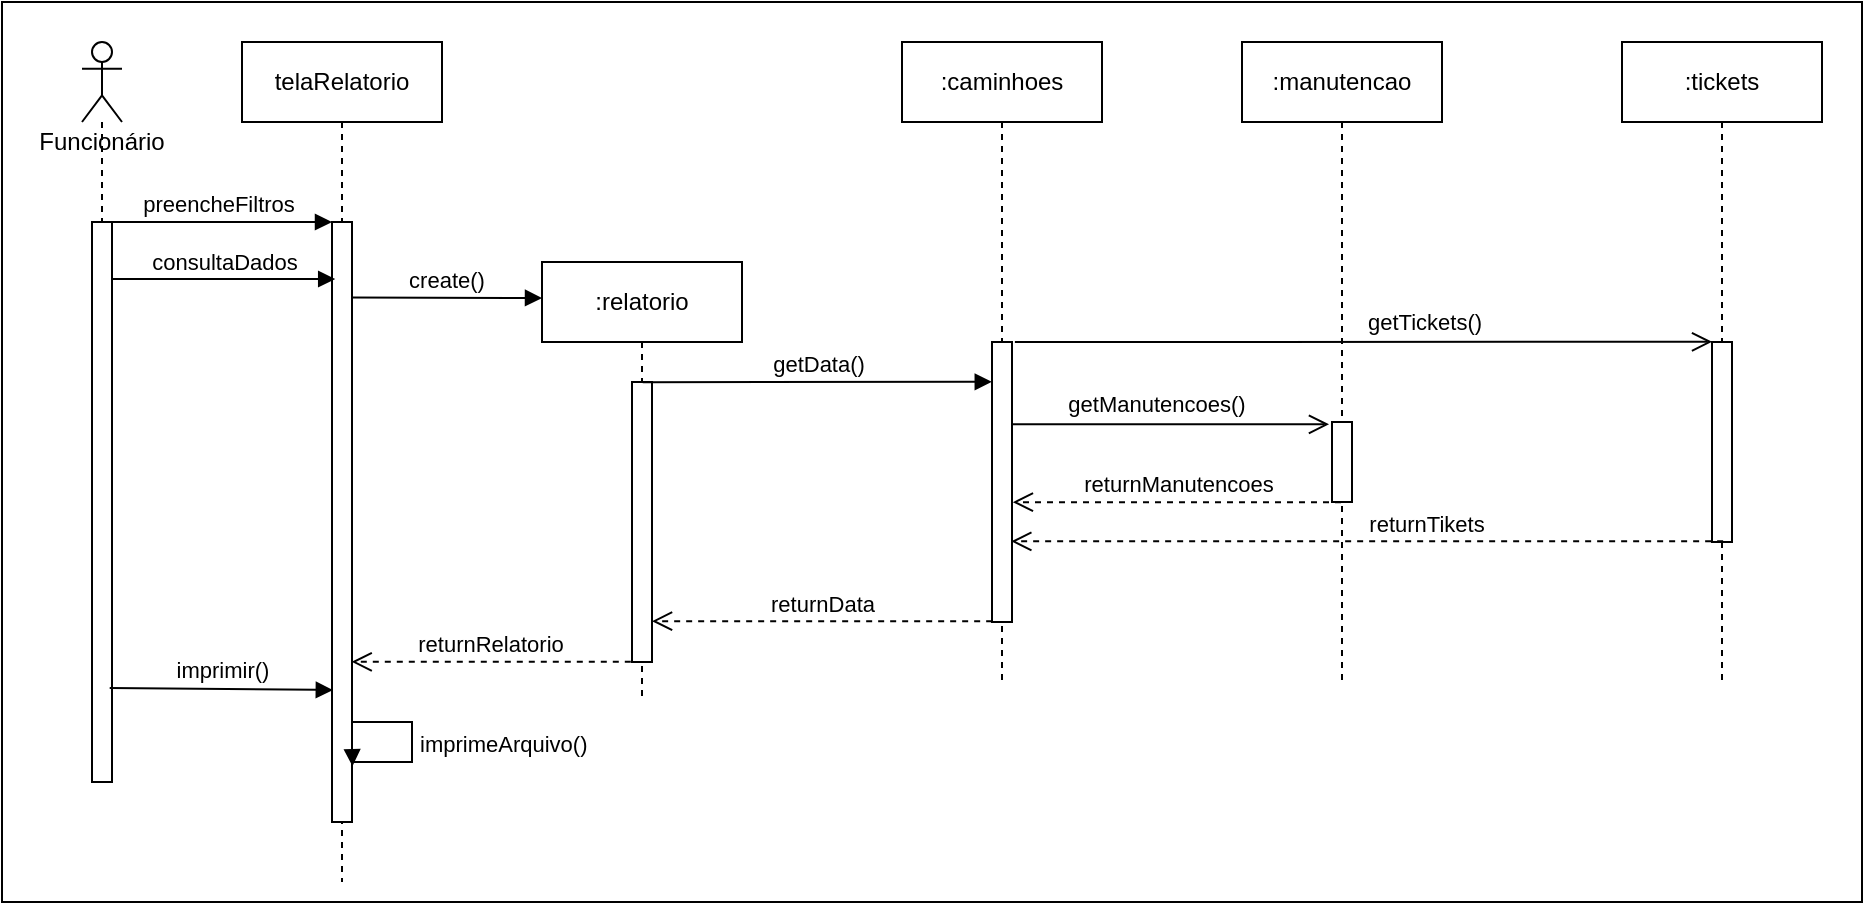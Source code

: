 <mxfile version="17.2.4" type="device"><diagram id="kgpKYQtTHZ0yAKxKKP6v" name="Page-1"><mxGraphModel dx="692" dy="427" grid="1" gridSize="10" guides="1" tooltips="1" connect="1" arrows="1" fold="1" page="1" pageScale="1" pageWidth="850" pageHeight="1100" math="0" shadow="0"><root><mxCell id="0"/><mxCell id="1" parent="0"/><mxCell id="avKZGefE8doewv6FKuEY-5" value="" style="rounded=0;whiteSpace=wrap;html=1;" vertex="1" parent="1"><mxGeometry x="130" y="70" width="930" height="450" as="geometry"/></mxCell><mxCell id="O_fWfyRArsqhIjKoJUlO-4" value="Funcionário" style="shape=umlLifeline;participant=umlActor;perimeter=lifelinePerimeter;whiteSpace=wrap;html=1;container=1;collapsible=0;recursiveResize=0;verticalAlign=top;spacingTop=36;outlineConnect=0;" parent="1" vertex="1"><mxGeometry x="170" y="90" width="20" height="370" as="geometry"/></mxCell><mxCell id="O_fWfyRArsqhIjKoJUlO-36" value="" style="html=1;points=[];perimeter=orthogonalPerimeter;" parent="O_fWfyRArsqhIjKoJUlO-4" vertex="1"><mxGeometry x="5" y="90" width="10" height="280" as="geometry"/></mxCell><mxCell id="O_fWfyRArsqhIjKoJUlO-5" value="telaRelatorio" style="shape=umlLifeline;perimeter=lifelinePerimeter;whiteSpace=wrap;html=1;container=1;collapsible=0;recursiveResize=0;outlineConnect=0;" parent="1" vertex="1"><mxGeometry x="250" y="90" width="100" height="420" as="geometry"/></mxCell><mxCell id="O_fWfyRArsqhIjKoJUlO-7" value="" style="html=1;points=[];perimeter=orthogonalPerimeter;" parent="O_fWfyRArsqhIjKoJUlO-5" vertex="1"><mxGeometry x="45" y="90" width="10" height="300" as="geometry"/></mxCell><mxCell id="O_fWfyRArsqhIjKoJUlO-39" value="imprimeArquivo()" style="edgeStyle=orthogonalEdgeStyle;html=1;align=left;spacingLeft=2;endArrow=block;rounded=0;entryX=1.024;entryY=0.907;entryDx=0;entryDy=0;entryPerimeter=0;" parent="O_fWfyRArsqhIjKoJUlO-5" target="O_fWfyRArsqhIjKoJUlO-7" edge="1"><mxGeometry relative="1" as="geometry"><mxPoint x="55" y="340" as="sourcePoint"/><Array as="points"><mxPoint x="85" y="340"/><mxPoint x="85" y="360"/></Array><mxPoint x="60" y="360" as="targetPoint"/></mxGeometry></mxCell><mxCell id="O_fWfyRArsqhIjKoJUlO-6" value=":relatorio" style="shape=umlLifeline;perimeter=lifelinePerimeter;whiteSpace=wrap;html=1;container=1;collapsible=0;recursiveResize=0;outlineConnect=0;" parent="1" vertex="1"><mxGeometry x="400" y="200" width="100" height="220" as="geometry"/></mxCell><mxCell id="O_fWfyRArsqhIjKoJUlO-34" value="" style="html=1;points=[];perimeter=orthogonalPerimeter;" parent="O_fWfyRArsqhIjKoJUlO-6" vertex="1"><mxGeometry x="45" y="60" width="10" height="140" as="geometry"/></mxCell><mxCell id="O_fWfyRArsqhIjKoJUlO-12" value=":caminhoes" style="shape=umlLifeline;perimeter=lifelinePerimeter;whiteSpace=wrap;html=1;container=1;collapsible=0;recursiveResize=0;outlineConnect=0;" parent="1" vertex="1"><mxGeometry x="580" y="90" width="100" height="320" as="geometry"/></mxCell><mxCell id="O_fWfyRArsqhIjKoJUlO-14" value="" style="html=1;points=[];perimeter=orthogonalPerimeter;" parent="O_fWfyRArsqhIjKoJUlO-12" vertex="1"><mxGeometry x="45" y="150" width="10" height="140" as="geometry"/></mxCell><mxCell id="O_fWfyRArsqhIjKoJUlO-13" value=":manutencao" style="shape=umlLifeline;perimeter=lifelinePerimeter;whiteSpace=wrap;html=1;container=1;collapsible=0;recursiveResize=0;outlineConnect=0;" parent="1" vertex="1"><mxGeometry x="750" y="90" width="100" height="320" as="geometry"/></mxCell><mxCell id="O_fWfyRArsqhIjKoJUlO-28" value="" style="html=1;points=[];perimeter=orthogonalPerimeter;" parent="O_fWfyRArsqhIjKoJUlO-13" vertex="1"><mxGeometry x="45" y="190" width="10" height="40" as="geometry"/></mxCell><mxCell id="avKZGefE8doewv6FKuEY-2" value="" style="endArrow=open;startArrow=none;endFill=0;startFill=0;endSize=8;html=1;verticalAlign=bottom;labelBackgroundColor=none;strokeWidth=1;rounded=0;exitX=0.996;exitY=0.294;exitDx=0;exitDy=0;exitPerimeter=0;entryX=0.006;entryY=-0.001;entryDx=0;entryDy=0;entryPerimeter=0;" edge="1" parent="O_fWfyRArsqhIjKoJUlO-13" target="O_fWfyRArsqhIjKoJUlO-25"><mxGeometry width="160" relative="1" as="geometry"><mxPoint x="-113.56" y="150.0" as="sourcePoint"/><mxPoint x="45" y="150.0" as="targetPoint"/></mxGeometry></mxCell><mxCell id="avKZGefE8doewv6FKuEY-3" value="getTickets()" style="edgeLabel;html=1;align=center;verticalAlign=middle;resizable=0;points=[];" vertex="1" connectable="0" parent="avKZGefE8doewv6FKuEY-2"><mxGeometry x="-0.094" y="-1" relative="1" as="geometry"><mxPoint x="46" y="-11" as="offset"/></mxGeometry></mxCell><mxCell id="O_fWfyRArsqhIjKoJUlO-16" value="returnData" style="html=1;verticalAlign=bottom;endArrow=open;dashed=1;endSize=8;exitX=0.008;exitY=0.997;rounded=0;exitDx=0;exitDy=0;exitPerimeter=0;" parent="1" source="O_fWfyRArsqhIjKoJUlO-14" target="O_fWfyRArsqhIjKoJUlO-34" edge="1"><mxGeometry relative="1" as="geometry"><mxPoint x="460" y="380" as="targetPoint"/></mxGeometry></mxCell><mxCell id="O_fWfyRArsqhIjKoJUlO-15" value="getData()" style="html=1;verticalAlign=bottom;endArrow=block;rounded=0;entryX=-0.011;entryY=0.142;entryDx=0;entryDy=0;entryPerimeter=0;exitX=0.537;exitY=0.001;exitDx=0;exitDy=0;exitPerimeter=0;" parent="1" source="O_fWfyRArsqhIjKoJUlO-34" target="O_fWfyRArsqhIjKoJUlO-14" edge="1"><mxGeometry relative="1" as="geometry"><mxPoint x="555" y="210" as="sourcePoint"/></mxGeometry></mxCell><mxCell id="O_fWfyRArsqhIjKoJUlO-11" value="create()" style="html=1;verticalAlign=bottom;endArrow=block;rounded=0;exitX=0.967;exitY=0.126;exitDx=0;exitDy=0;exitPerimeter=0;" parent="1" source="O_fWfyRArsqhIjKoJUlO-7" edge="1"><mxGeometry width="80" relative="1" as="geometry"><mxPoint x="310" y="200" as="sourcePoint"/><mxPoint x="400" y="218" as="targetPoint"/></mxGeometry></mxCell><mxCell id="O_fWfyRArsqhIjKoJUlO-21" value=":tickets" style="shape=umlLifeline;perimeter=lifelinePerimeter;whiteSpace=wrap;html=1;container=1;collapsible=0;recursiveResize=0;outlineConnect=0;" parent="1" vertex="1"><mxGeometry x="940" y="90" width="100" height="320" as="geometry"/></mxCell><mxCell id="O_fWfyRArsqhIjKoJUlO-25" value="" style="html=1;points=[];perimeter=orthogonalPerimeter;" parent="O_fWfyRArsqhIjKoJUlO-21" vertex="1"><mxGeometry x="45" y="150" width="10" height="100" as="geometry"/></mxCell><mxCell id="O_fWfyRArsqhIjKoJUlO-30" value="" style="endArrow=open;startArrow=none;endFill=0;startFill=0;endSize=8;html=1;verticalAlign=bottom;labelBackgroundColor=none;strokeWidth=1;rounded=0;entryX=-0.148;entryY=0.029;entryDx=0;entryDy=0;entryPerimeter=0;exitX=0.996;exitY=0.294;exitDx=0;exitDy=0;exitPerimeter=0;" parent="1" edge="1" target="O_fWfyRArsqhIjKoJUlO-28" source="O_fWfyRArsqhIjKoJUlO-14"><mxGeometry width="160" relative="1" as="geometry"><mxPoint x="640" y="281" as="sourcePoint"/><mxPoint x="794.39" y="299.97" as="targetPoint"/></mxGeometry></mxCell><mxCell id="O_fWfyRArsqhIjKoJUlO-31" value="getManutencoes()" style="edgeLabel;html=1;align=center;verticalAlign=middle;resizable=0;points=[];" parent="O_fWfyRArsqhIjKoJUlO-30" vertex="1" connectable="0"><mxGeometry x="-0.094" y="-1" relative="1" as="geometry"><mxPoint y="-11" as="offset"/></mxGeometry></mxCell><mxCell id="O_fWfyRArsqhIjKoJUlO-32" value="returnManutencoes" style="html=1;verticalAlign=bottom;endArrow=open;dashed=1;endSize=8;rounded=0;entryX=1.042;entryY=0.572;entryDx=0;entryDy=0;entryPerimeter=0;" parent="1" target="O_fWfyRArsqhIjKoJUlO-14" edge="1" source="O_fWfyRArsqhIjKoJUlO-13"><mxGeometry relative="1" as="geometry"><mxPoint x="800" y="340" as="sourcePoint"/><mxPoint x="640" y="340" as="targetPoint"/></mxGeometry></mxCell><mxCell id="O_fWfyRArsqhIjKoJUlO-33" value="returnTikets" style="html=1;verticalAlign=bottom;endArrow=open;dashed=1;endSize=8;rounded=0;exitX=0.557;exitY=0.996;exitDx=0;exitDy=0;exitPerimeter=0;entryX=0.963;entryY=0.712;entryDx=0;entryDy=0;entryPerimeter=0;" parent="1" source="O_fWfyRArsqhIjKoJUlO-25" target="O_fWfyRArsqhIjKoJUlO-14" edge="1"><mxGeometry x="-0.165" relative="1" as="geometry"><mxPoint x="990" y="350" as="sourcePoint"/><mxPoint x="910" y="350" as="targetPoint"/><mxPoint as="offset"/></mxGeometry></mxCell><mxCell id="O_fWfyRArsqhIjKoJUlO-35" value="returnRelatorio" style="html=1;verticalAlign=bottom;endArrow=open;dashed=1;endSize=8;rounded=0;exitX=-0.06;exitY=0.999;exitDx=0;exitDy=0;exitPerimeter=0;entryX=0.982;entryY=0.733;entryDx=0;entryDy=0;entryPerimeter=0;" parent="1" source="O_fWfyRArsqhIjKoJUlO-34" target="O_fWfyRArsqhIjKoJUlO-7" edge="1"><mxGeometry relative="1" as="geometry"><mxPoint x="430" y="390" as="sourcePoint"/><mxPoint x="310" y="400" as="targetPoint"/></mxGeometry></mxCell><mxCell id="O_fWfyRArsqhIjKoJUlO-37" value="imprimir()" style="html=1;verticalAlign=bottom;endArrow=block;rounded=0;exitX=0.886;exitY=0.832;exitDx=0;exitDy=0;exitPerimeter=0;entryX=0.041;entryY=0.78;entryDx=0;entryDy=0;entryPerimeter=0;" parent="1" source="O_fWfyRArsqhIjKoJUlO-36" target="O_fWfyRArsqhIjKoJUlO-7" edge="1"><mxGeometry width="80" relative="1" as="geometry"><mxPoint x="190" y="410" as="sourcePoint"/><mxPoint x="270" y="410" as="targetPoint"/></mxGeometry></mxCell><mxCell id="O_fWfyRArsqhIjKoJUlO-8" value="preencheFiltros" style="html=1;verticalAlign=bottom;endArrow=block;entryX=0;entryY=0;rounded=0;" parent="1" target="O_fWfyRArsqhIjKoJUlO-7" edge="1" source="O_fWfyRArsqhIjKoJUlO-4"><mxGeometry relative="1" as="geometry"><mxPoint x="180" y="160" as="sourcePoint"/></mxGeometry></mxCell><mxCell id="O_fWfyRArsqhIjKoJUlO-10" value="consultaDados" style="html=1;verticalAlign=bottom;endArrow=block;rounded=0;entryX=0.16;entryY=0.095;entryDx=0;entryDy=0;entryPerimeter=0;" parent="1" target="O_fWfyRArsqhIjKoJUlO-7" edge="1" source="O_fWfyRArsqhIjKoJUlO-36"><mxGeometry width="80" relative="1" as="geometry"><mxPoint x="180" y="190" as="sourcePoint"/><mxPoint x="290" y="190" as="targetPoint"/></mxGeometry></mxCell></root></mxGraphModel></diagram></mxfile>